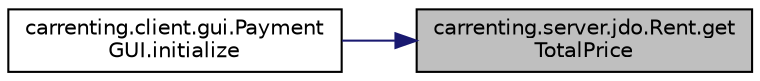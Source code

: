 digraph "carrenting.server.jdo.Rent.getTotalPrice"
{
 // LATEX_PDF_SIZE
  edge [fontname="Helvetica",fontsize="10",labelfontname="Helvetica",labelfontsize="10"];
  node [fontname="Helvetica",fontsize="10",shape=record];
  rankdir="RL";
  Node28 [label="carrenting.server.jdo.Rent.get\lTotalPrice",height=0.2,width=0.4,color="black", fillcolor="grey75", style="filled", fontcolor="black",tooltip=" "];
  Node28 -> Node29 [dir="back",color="midnightblue",fontsize="10",style="solid",fontname="Helvetica"];
  Node29 [label="carrenting.client.gui.Payment\lGUI.initialize",height=0.2,width=0.4,color="black", fillcolor="white", style="filled",URL="$classcarrenting_1_1client_1_1gui_1_1_payment_g_u_i.html#a19724d907d6135f0e7b18d43504b2cc8",tooltip=" "];
}
